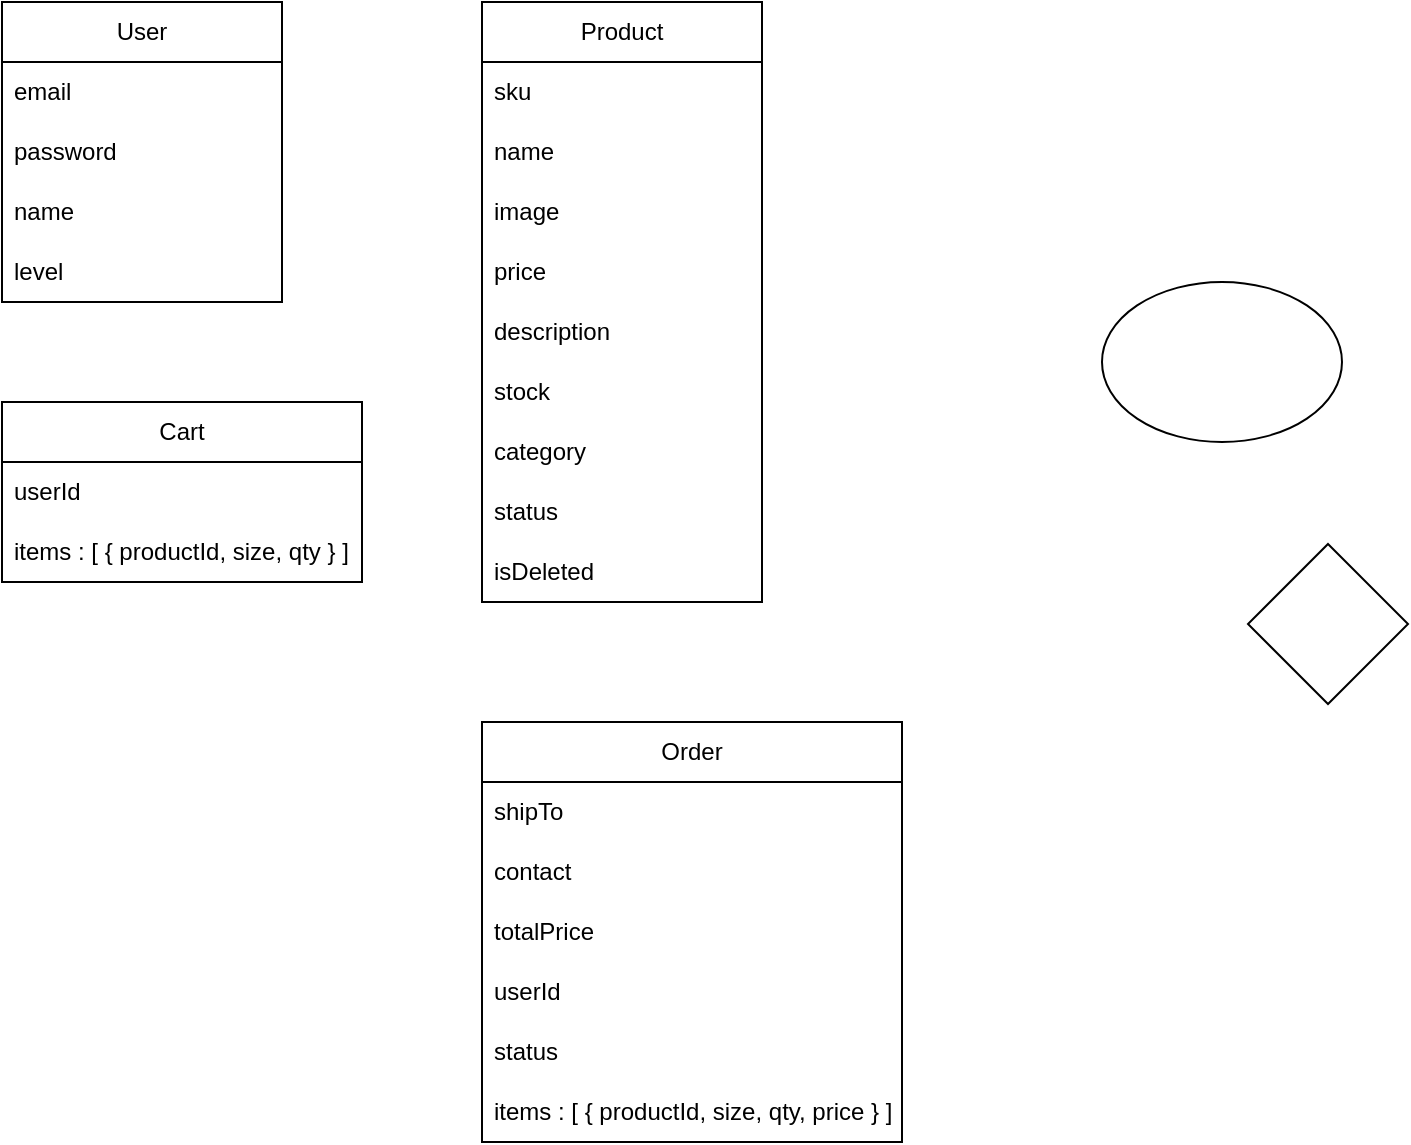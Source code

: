 <mxfile version="24.8.6">
  <diagram name="페이지-1" id="UaM3wR0R2GcoQevC9N51">
    <mxGraphModel dx="308" dy="637" grid="0" gridSize="10" guides="1" tooltips="1" connect="1" arrows="1" fold="1" page="1" pageScale="1" pageWidth="827" pageHeight="1169" math="0" shadow="0">
      <root>
        <mxCell id="0" />
        <mxCell id="1" parent="0" />
        <mxCell id="p9r4zBz8wk6f3ULwIEEH-1" value="User" style="swimlane;fontStyle=0;childLayout=stackLayout;horizontal=1;startSize=30;horizontalStack=0;resizeParent=1;resizeParentMax=0;resizeLast=0;collapsible=1;marginBottom=0;whiteSpace=wrap;html=1;" parent="1" vertex="1">
          <mxGeometry x="40" y="40" width="140" height="150" as="geometry" />
        </mxCell>
        <mxCell id="p9r4zBz8wk6f3ULwIEEH-2" value="email" style="text;strokeColor=none;fillColor=none;align=left;verticalAlign=middle;spacingLeft=4;spacingRight=4;overflow=hidden;points=[[0,0.5],[1,0.5]];portConstraint=eastwest;rotatable=0;whiteSpace=wrap;html=1;" parent="p9r4zBz8wk6f3ULwIEEH-1" vertex="1">
          <mxGeometry y="30" width="140" height="30" as="geometry" />
        </mxCell>
        <mxCell id="p9r4zBz8wk6f3ULwIEEH-3" value="password" style="text;strokeColor=none;fillColor=none;align=left;verticalAlign=middle;spacingLeft=4;spacingRight=4;overflow=hidden;points=[[0,0.5],[1,0.5]];portConstraint=eastwest;rotatable=0;whiteSpace=wrap;html=1;" parent="p9r4zBz8wk6f3ULwIEEH-1" vertex="1">
          <mxGeometry y="60" width="140" height="30" as="geometry" />
        </mxCell>
        <mxCell id="p9r4zBz8wk6f3ULwIEEH-4" value="name" style="text;strokeColor=none;fillColor=none;align=left;verticalAlign=middle;spacingLeft=4;spacingRight=4;overflow=hidden;points=[[0,0.5],[1,0.5]];portConstraint=eastwest;rotatable=0;whiteSpace=wrap;html=1;" parent="p9r4zBz8wk6f3ULwIEEH-1" vertex="1">
          <mxGeometry y="90" width="140" height="30" as="geometry" />
        </mxCell>
        <mxCell id="p9r4zBz8wk6f3ULwIEEH-5" value="level" style="text;strokeColor=none;fillColor=none;align=left;verticalAlign=middle;spacingLeft=4;spacingRight=4;overflow=hidden;points=[[0,0.5],[1,0.5]];portConstraint=eastwest;rotatable=0;whiteSpace=wrap;html=1;" parent="p9r4zBz8wk6f3ULwIEEH-1" vertex="1">
          <mxGeometry y="120" width="140" height="30" as="geometry" />
        </mxCell>
        <mxCell id="p9r4zBz8wk6f3ULwIEEH-6" value="Product" style="swimlane;fontStyle=0;childLayout=stackLayout;horizontal=1;startSize=30;horizontalStack=0;resizeParent=1;resizeParentMax=0;resizeLast=0;collapsible=1;marginBottom=0;whiteSpace=wrap;html=1;" parent="1" vertex="1">
          <mxGeometry x="280" y="40" width="140" height="300" as="geometry" />
        </mxCell>
        <mxCell id="p9r4zBz8wk6f3ULwIEEH-7" value="sku" style="text;strokeColor=none;fillColor=none;align=left;verticalAlign=middle;spacingLeft=4;spacingRight=4;overflow=hidden;points=[[0,0.5],[1,0.5]];portConstraint=eastwest;rotatable=0;whiteSpace=wrap;html=1;" parent="p9r4zBz8wk6f3ULwIEEH-6" vertex="1">
          <mxGeometry y="30" width="140" height="30" as="geometry" />
        </mxCell>
        <mxCell id="p9r4zBz8wk6f3ULwIEEH-8" value="name" style="text;strokeColor=none;fillColor=none;align=left;verticalAlign=middle;spacingLeft=4;spacingRight=4;overflow=hidden;points=[[0,0.5],[1,0.5]];portConstraint=eastwest;rotatable=0;whiteSpace=wrap;html=1;" parent="p9r4zBz8wk6f3ULwIEEH-6" vertex="1">
          <mxGeometry y="60" width="140" height="30" as="geometry" />
        </mxCell>
        <mxCell id="p9r4zBz8wk6f3ULwIEEH-9" value="image" style="text;strokeColor=none;fillColor=none;align=left;verticalAlign=middle;spacingLeft=4;spacingRight=4;overflow=hidden;points=[[0,0.5],[1,0.5]];portConstraint=eastwest;rotatable=0;whiteSpace=wrap;html=1;" parent="p9r4zBz8wk6f3ULwIEEH-6" vertex="1">
          <mxGeometry y="90" width="140" height="30" as="geometry" />
        </mxCell>
        <mxCell id="p9r4zBz8wk6f3ULwIEEH-11" value="price" style="text;strokeColor=none;fillColor=none;align=left;verticalAlign=middle;spacingLeft=4;spacingRight=4;overflow=hidden;points=[[0,0.5],[1,0.5]];portConstraint=eastwest;rotatable=0;whiteSpace=wrap;html=1;" parent="p9r4zBz8wk6f3ULwIEEH-6" vertex="1">
          <mxGeometry y="120" width="140" height="30" as="geometry" />
        </mxCell>
        <mxCell id="p9r4zBz8wk6f3ULwIEEH-10" value="description" style="text;strokeColor=none;fillColor=none;align=left;verticalAlign=middle;spacingLeft=4;spacingRight=4;overflow=hidden;points=[[0,0.5],[1,0.5]];portConstraint=eastwest;rotatable=0;whiteSpace=wrap;html=1;" parent="p9r4zBz8wk6f3ULwIEEH-6" vertex="1">
          <mxGeometry y="150" width="140" height="30" as="geometry" />
        </mxCell>
        <mxCell id="p9r4zBz8wk6f3ULwIEEH-12" value="stock" style="text;strokeColor=none;fillColor=none;align=left;verticalAlign=middle;spacingLeft=4;spacingRight=4;overflow=hidden;points=[[0,0.5],[1,0.5]];portConstraint=eastwest;rotatable=0;whiteSpace=wrap;html=1;" parent="p9r4zBz8wk6f3ULwIEEH-6" vertex="1">
          <mxGeometry y="180" width="140" height="30" as="geometry" />
        </mxCell>
        <mxCell id="p9r4zBz8wk6f3ULwIEEH-13" value="category" style="text;strokeColor=none;fillColor=none;align=left;verticalAlign=middle;spacingLeft=4;spacingRight=4;overflow=hidden;points=[[0,0.5],[1,0.5]];portConstraint=eastwest;rotatable=0;whiteSpace=wrap;html=1;" parent="p9r4zBz8wk6f3ULwIEEH-6" vertex="1">
          <mxGeometry y="210" width="140" height="30" as="geometry" />
        </mxCell>
        <mxCell id="p9r4zBz8wk6f3ULwIEEH-14" value="status" style="text;strokeColor=none;fillColor=none;align=left;verticalAlign=middle;spacingLeft=4;spacingRight=4;overflow=hidden;points=[[0,0.5],[1,0.5]];portConstraint=eastwest;rotatable=0;whiteSpace=wrap;html=1;" parent="p9r4zBz8wk6f3ULwIEEH-6" vertex="1">
          <mxGeometry y="240" width="140" height="30" as="geometry" />
        </mxCell>
        <mxCell id="p9r4zBz8wk6f3ULwIEEH-15" value="isDeleted" style="text;strokeColor=none;fillColor=none;align=left;verticalAlign=middle;spacingLeft=4;spacingRight=4;overflow=hidden;points=[[0,0.5],[1,0.5]];portConstraint=eastwest;rotatable=0;whiteSpace=wrap;html=1;" parent="p9r4zBz8wk6f3ULwIEEH-6" vertex="1">
          <mxGeometry y="270" width="140" height="30" as="geometry" />
        </mxCell>
        <mxCell id="p9r4zBz8wk6f3ULwIEEH-16" value="Cart" style="swimlane;fontStyle=0;childLayout=stackLayout;horizontal=1;startSize=30;horizontalStack=0;resizeParent=1;resizeParentMax=0;resizeLast=0;collapsible=1;marginBottom=0;whiteSpace=wrap;html=1;" parent="1" vertex="1">
          <mxGeometry x="40" y="240" width="180" height="90" as="geometry" />
        </mxCell>
        <mxCell id="p9r4zBz8wk6f3ULwIEEH-17" value="userId" style="text;strokeColor=none;fillColor=none;align=left;verticalAlign=middle;spacingLeft=4;spacingRight=4;overflow=hidden;points=[[0,0.5],[1,0.5]];portConstraint=eastwest;rotatable=0;whiteSpace=wrap;html=1;" parent="p9r4zBz8wk6f3ULwIEEH-16" vertex="1">
          <mxGeometry y="30" width="180" height="30" as="geometry" />
        </mxCell>
        <mxCell id="p9r4zBz8wk6f3ULwIEEH-18" value="items : [ { productId, size, qty } ]" style="text;strokeColor=none;fillColor=none;align=left;verticalAlign=middle;spacingLeft=4;spacingRight=4;overflow=hidden;points=[[0,0.5],[1,0.5]];portConstraint=eastwest;rotatable=0;whiteSpace=wrap;html=1;" parent="p9r4zBz8wk6f3ULwIEEH-16" vertex="1">
          <mxGeometry y="60" width="180" height="30" as="geometry" />
        </mxCell>
        <mxCell id="p9r4zBz8wk6f3ULwIEEH-24" style="edgeStyle=orthogonalEdgeStyle;rounded=0;orthogonalLoop=1;jettySize=auto;html=1;exitX=1;exitY=0.5;exitDx=0;exitDy=0;" parent="p9r4zBz8wk6f3ULwIEEH-16" source="p9r4zBz8wk6f3ULwIEEH-17" target="p9r4zBz8wk6f3ULwIEEH-17" edge="1">
          <mxGeometry relative="1" as="geometry" />
        </mxCell>
        <mxCell id="p9r4zBz8wk6f3ULwIEEH-25" value="Order" style="swimlane;fontStyle=0;childLayout=stackLayout;horizontal=1;startSize=30;horizontalStack=0;resizeParent=1;resizeParentMax=0;resizeLast=0;collapsible=1;marginBottom=0;whiteSpace=wrap;html=1;" parent="1" vertex="1">
          <mxGeometry x="280" y="400" width="210" height="210" as="geometry" />
        </mxCell>
        <mxCell id="p9r4zBz8wk6f3ULwIEEH-26" value="shipTo" style="text;strokeColor=none;fillColor=none;align=left;verticalAlign=middle;spacingLeft=4;spacingRight=4;overflow=hidden;points=[[0,0.5],[1,0.5]];portConstraint=eastwest;rotatable=0;whiteSpace=wrap;html=1;" parent="p9r4zBz8wk6f3ULwIEEH-25" vertex="1">
          <mxGeometry y="30" width="210" height="30" as="geometry" />
        </mxCell>
        <mxCell id="p9r4zBz8wk6f3ULwIEEH-27" value="contact" style="text;strokeColor=none;fillColor=none;align=left;verticalAlign=middle;spacingLeft=4;spacingRight=4;overflow=hidden;points=[[0,0.5],[1,0.5]];portConstraint=eastwest;rotatable=0;whiteSpace=wrap;html=1;" parent="p9r4zBz8wk6f3ULwIEEH-25" vertex="1">
          <mxGeometry y="60" width="210" height="30" as="geometry" />
        </mxCell>
        <mxCell id="p-9ixnx6LV-aDEzKBcoY-1" value="totalPrice" style="text;strokeColor=none;fillColor=none;align=left;verticalAlign=middle;spacingLeft=4;spacingRight=4;overflow=hidden;points=[[0,0.5],[1,0.5]];portConstraint=eastwest;rotatable=0;whiteSpace=wrap;html=1;" vertex="1" parent="p9r4zBz8wk6f3ULwIEEH-25">
          <mxGeometry y="90" width="210" height="30" as="geometry" />
        </mxCell>
        <mxCell id="p9r4zBz8wk6f3ULwIEEH-28" value="userId" style="text;strokeColor=none;fillColor=none;align=left;verticalAlign=middle;spacingLeft=4;spacingRight=4;overflow=hidden;points=[[0,0.5],[1,0.5]];portConstraint=eastwest;rotatable=0;whiteSpace=wrap;html=1;" parent="p9r4zBz8wk6f3ULwIEEH-25" vertex="1">
          <mxGeometry y="120" width="210" height="30" as="geometry" />
        </mxCell>
        <mxCell id="p-9ixnx6LV-aDEzKBcoY-2" value="status" style="text;strokeColor=none;fillColor=none;align=left;verticalAlign=middle;spacingLeft=4;spacingRight=4;overflow=hidden;points=[[0,0.5],[1,0.5]];portConstraint=eastwest;rotatable=0;whiteSpace=wrap;html=1;" vertex="1" parent="p9r4zBz8wk6f3ULwIEEH-25">
          <mxGeometry y="150" width="210" height="30" as="geometry" />
        </mxCell>
        <mxCell id="p9r4zBz8wk6f3ULwIEEH-33" value="items : [ { productId, size, qty, price } ]" style="text;strokeColor=none;fillColor=none;align=left;verticalAlign=middle;spacingLeft=4;spacingRight=4;overflow=hidden;points=[[0,0.5],[1,0.5]];portConstraint=eastwest;rotatable=0;whiteSpace=wrap;html=1;" parent="p9r4zBz8wk6f3ULwIEEH-25" vertex="1">
          <mxGeometry y="180" width="210" height="30" as="geometry" />
        </mxCell>
        <mxCell id="wcVE5xbx_okMCAlALcnB-1" value="" style="ellipse;whiteSpace=wrap;html=1;" parent="1" vertex="1">
          <mxGeometry x="590" y="180" width="120" height="80" as="geometry" />
        </mxCell>
        <mxCell id="-iW1W-vfFytCD9p1dVk6-1" value="" style="rhombus;whiteSpace=wrap;html=1;" parent="1" vertex="1">
          <mxGeometry x="663" y="311" width="80" height="80" as="geometry" />
        </mxCell>
      </root>
    </mxGraphModel>
  </diagram>
</mxfile>
